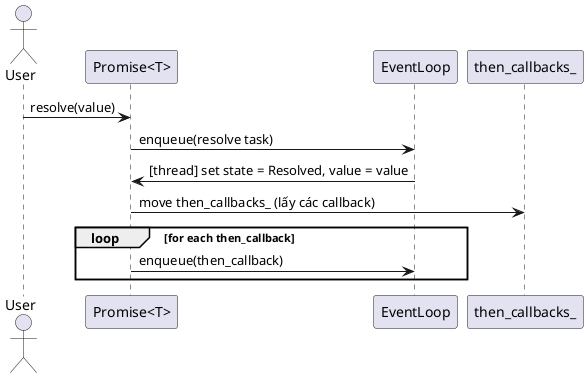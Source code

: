 @startuml
' Sequence: resolve
actor User
participant "Promise<T>" as Promise
participant "EventLoop" as EventLoop
participant "then_callbacks_" as ThenCB

User -> Promise: resolve(value)
Promise -> EventLoop: enqueue(resolve task)
EventLoop -> Promise: [thread] set state = Resolved, value = value
Promise -> ThenCB: move then_callbacks_ (lấy các callback)
loop for each then_callback
    Promise -> EventLoop: enqueue(then_callback)
end
@enduml

@startuml
' Sequence: reject
actor User
participant "Promise<T>" as Promise2
participant "EventLoop" as EventLoop2
participant "catch_callbacks_" as CatchCB

User -> Promise2: reject(exception_ptr)
Promise2 -> EventLoop2: enqueue(reject task)
EventLoop2 -> Promise2: [thread] set state = Rejected, exception_ = e
Promise2 -> CatchCB: move catch_callbacks_ (lấy các callback)
alt có catch_callbacks_
    loop for each catch_callback
        Promise2 -> EventLoop2: enqueue(catch_callback)
    end
else không có catch_callbacks_
    Promise2 -> Promise2: propagate_rejection() (gọi reject cho next_promise_)
end
@enduml

@startuml
' Sequence: catch exception in then
actor User
participant "Promise<T>" as Promise3
participant "EventLoop" as EventLoop3
participant "then_callbacks_" as ThenCB3
participant "catch_callbacks_" as CatchCB3

User -> Promise3: resolve(value)
Promise3 -> EventLoop3: enqueue(resolve task)
EventLoop3 -> Promise3: [thread] set state = Resolved, value = value
Promise3 -> ThenCB3: move then_callbacks_ (lấy các callback)
Promise3 -> EventLoop3: enqueue(then_callback)
EventLoop3 -> Promise3: [thread] thực thi then_callback
alt then_callback throw exception
    Promise3 -> Promise3: reject(exception_ptr)
    Promise3 -> EventLoop3: enqueue(reject task)
    EventLoop3 -> Promise3: set state = Rejected, exception_ = e
    Promise3 -> CatchCB3: move catch_callbacks_ (lấy các callback)
    alt có catch_callbacks_
        loop for each catch_callback
            Promise3 -> EventLoop3: enqueue(catch_callback)
        end
    else không có catch_callbacks_
        Promise3 -> Promise3: propagate_rejection() (gọi reject cho next_promise_)
    end
end
@enduml


@startuml PromiseComponentSequence
actor User
participant "Promise<T>" as Promise
participant "then_callbacks_" as ThenCB
participant "catch_callbacks_" as CatchCB
participant "EventLoop" as EventLoop

== Resolve flow ==
User -> Promise: resolve(value)
Promise -> EventLoop: enqueue(resolve task)
EventLoop -> Promise: [thread] set state = Resolved, value = value
Promise -> ThenCB: move then_callbacks_
loop for each then_callback
    Promise -> EventLoop: enqueue(then_callback)
end

== Reject flow ==
User -> Promise: reject(exception_ptr)
Promise -> EventLoop: enqueue(reject task)
EventLoop -> Promise: [thread] set state = Rejected, exception_ = e
Promise -> CatchCB: move catch_callbacks_
alt có catch_callbacks_
    loop for each catch_callback
        Promise -> EventLoop: enqueue(catch_callback)
    end
else không có catch_callbacks_
    Promise -> Promise: propagate_rejection()
end

== Exception in then ==
User -> Promise: resolve(value)
Promise -> EventLoop: enqueue(resolve task)
EventLoop -> Promise: [thread] set state = Resolved, value = value
Promise -> ThenCB: move then_callbacks_
Promise -> EventLoop: enqueue(then_callback)
EventLoop -> Promise: [thread] thực thi then_callback
alt then_callback throw exception
    Promise -> Promise: reject(exception_ptr)
    Promise -> EventLoop: enqueue(reject task)
    EventLoop -> Promise: set state = Rejected, exception_ = e
    Promise -> CatchCB: move catch_callbacks_
    alt có catch_callbacks_
        loop for each catch_callback
            Promise -> EventLoop: enqueue(catch_callback)
        end
    else không có catch_callbacks_
        Promise -> Promise: propagate_rejection()
    end
end
@enduml

@startuml ThenCallbackChain
' Sequence: then_callback triggers next promise in chain
actor User
participant "Promise<T>" as Promise1
participant "EventLoop" as EventLoop
participant "then_callback" as ThenCB
participant "Promise<U>" as Promise2

User -> Promise1: resolve(value)
Promise1 -> EventLoop: enqueue(resolve task)
EventLoop -> Promise1: [thread] set state = Resolved, value = value
Promise1 -> ThenCB: move then_callbacks_
Promise1 -> EventLoop: enqueue(then_callback)
EventLoop -> ThenCB: [thread] execute then_callback
alt then_callback trả về giá trị
    ThenCB -> Promise2: resolve(result)
else then_callback trả về Promise
    ThenCB -> Promise2: nhận Promise mới
    Promise2 -> ...: tiếp tục chuỗi then/catch
else then_callback throw exception
    ThenCB -> Promise2: reject(exception_ptr)
end
@enduml
